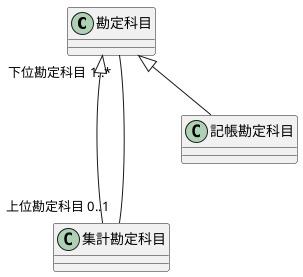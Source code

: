 @startuml

class 勘定科目 {
}

class 集計勘定科目 {
}

class 記帳勘定科目 {
}

勘定科目 <|-- 集計勘定科目
勘定科目 <|-- 記帳勘定科目

勘定科目 "下位勘定科目 1..*"---"上位勘定科目 0..1" 集計勘定科目

@enduml
